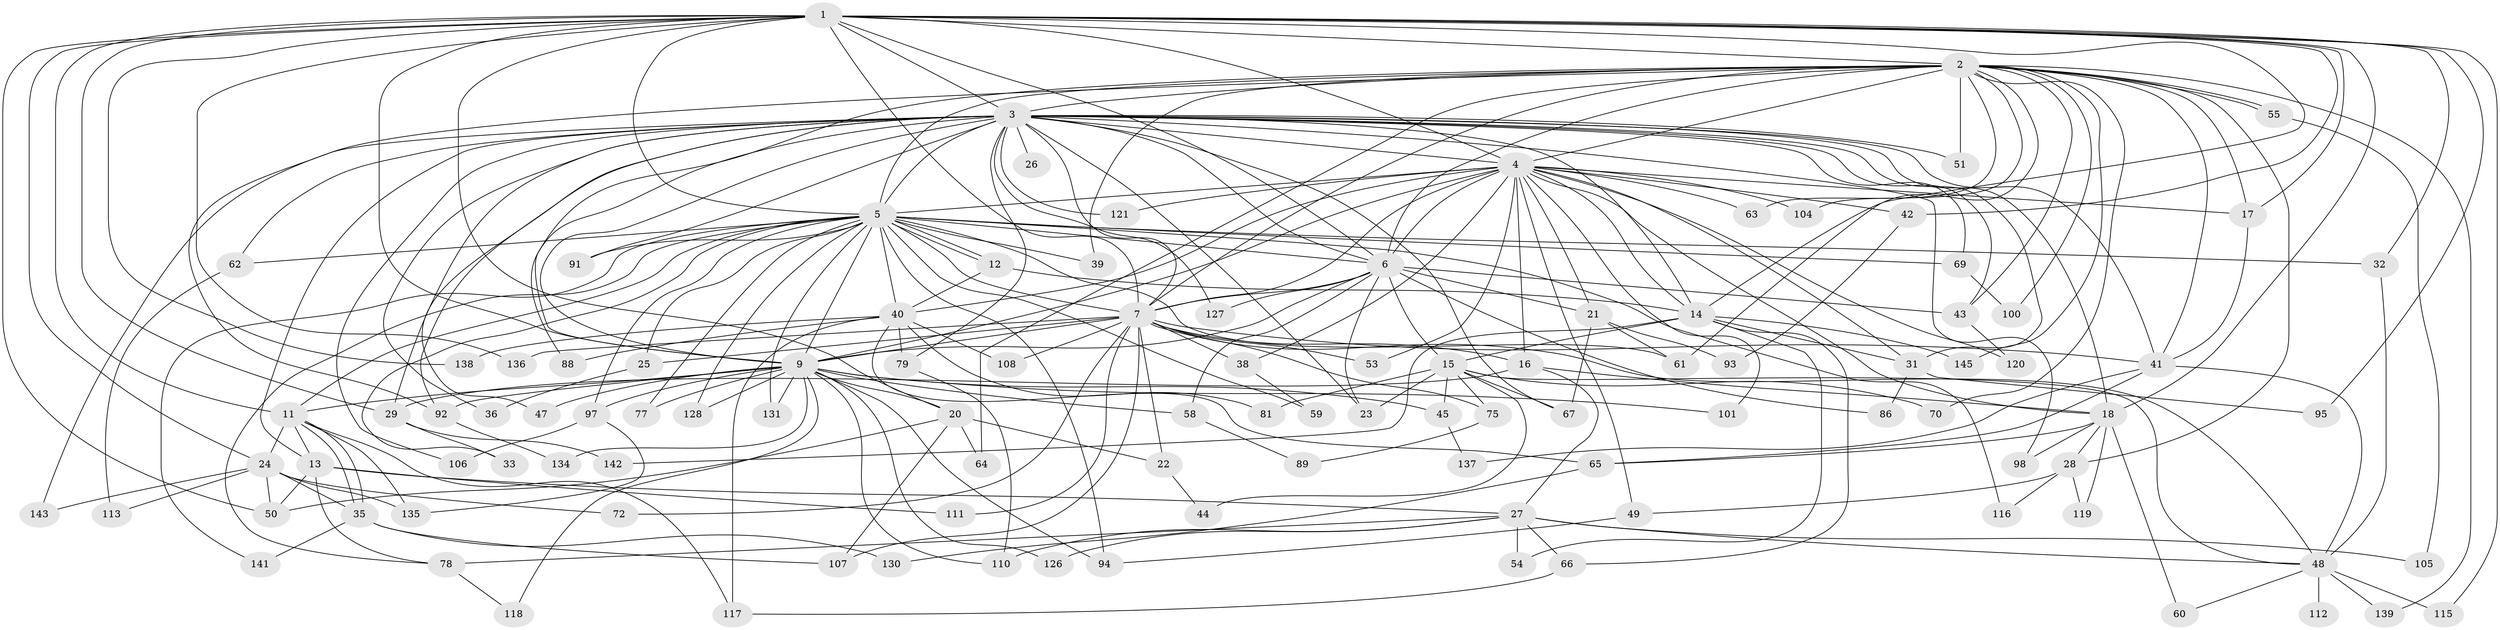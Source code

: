 // Generated by graph-tools (version 1.1) at 2025/51/02/27/25 19:51:44]
// undirected, 108 vertices, 255 edges
graph export_dot {
graph [start="1"]
  node [color=gray90,style=filled];
  1 [super="+103"];
  2 [super="+19"];
  3 [super="+8"];
  4 [super="+80"];
  5 [super="+34"];
  6 [super="+99"];
  7 [super="+71"];
  9 [super="+10"];
  11 [super="+96"];
  12 [super="+85"];
  13 [super="+82"];
  14 [super="+56"];
  15 [super="+87"];
  16 [super="+76"];
  17 [super="+114"];
  18 [super="+46"];
  20 [super="+30"];
  21;
  22;
  23 [super="+129"];
  24 [super="+37"];
  25;
  26;
  27 [super="+90"];
  28 [super="+74"];
  29 [super="+140"];
  31;
  32;
  33;
  35;
  36;
  38;
  39;
  40 [super="+57"];
  41 [super="+52"];
  42;
  43 [super="+84"];
  44;
  45;
  47;
  48 [super="+68"];
  49;
  50 [super="+109"];
  51;
  53;
  54;
  55;
  58;
  59;
  60;
  61 [super="+83"];
  62;
  63;
  64;
  65 [super="+102"];
  66;
  67 [super="+73"];
  69;
  70;
  72;
  75;
  77;
  78 [super="+123"];
  79;
  81;
  86;
  88;
  89;
  91;
  92 [super="+122"];
  93;
  94 [super="+125"];
  95;
  97;
  98;
  100;
  101;
  104;
  105;
  106;
  107 [super="+124"];
  108;
  110 [super="+132"];
  111;
  112;
  113;
  115;
  116;
  117 [super="+133"];
  118;
  119;
  120;
  121;
  126;
  127;
  128;
  130;
  131;
  134;
  135 [super="+144"];
  136;
  137;
  138;
  139;
  141;
  142;
  143;
  145;
  1 -- 2;
  1 -- 3 [weight=2];
  1 -- 4;
  1 -- 5;
  1 -- 6;
  1 -- 7;
  1 -- 9 [weight=2];
  1 -- 11;
  1 -- 17;
  1 -- 18;
  1 -- 20 [weight=2];
  1 -- 24;
  1 -- 29;
  1 -- 32;
  1 -- 42;
  1 -- 95;
  1 -- 115;
  1 -- 136;
  1 -- 138;
  1 -- 14;
  1 -- 50;
  2 -- 3 [weight=2];
  2 -- 4;
  2 -- 5 [weight=3];
  2 -- 6;
  2 -- 7;
  2 -- 9 [weight=2];
  2 -- 28 [weight=2];
  2 -- 39;
  2 -- 41;
  2 -- 51;
  2 -- 55;
  2 -- 55;
  2 -- 63;
  2 -- 64;
  2 -- 70;
  2 -- 92;
  2 -- 100;
  2 -- 104;
  2 -- 139;
  2 -- 145;
  2 -- 61;
  2 -- 17;
  2 -- 43;
  3 -- 4 [weight=2];
  3 -- 5 [weight=2];
  3 -- 6 [weight=3];
  3 -- 7 [weight=2];
  3 -- 9 [weight=4];
  3 -- 13;
  3 -- 14;
  3 -- 26 [weight=2];
  3 -- 41;
  3 -- 47;
  3 -- 69;
  3 -- 88;
  3 -- 98;
  3 -- 106;
  3 -- 121;
  3 -- 79;
  3 -- 143;
  3 -- 23;
  3 -- 91;
  3 -- 31;
  3 -- 36;
  3 -- 43;
  3 -- 51;
  3 -- 62;
  3 -- 127;
  3 -- 92;
  3 -- 18;
  3 -- 29;
  3 -- 67;
  4 -- 5;
  4 -- 6;
  4 -- 7;
  4 -- 9 [weight=2];
  4 -- 14 [weight=2];
  4 -- 16;
  4 -- 17;
  4 -- 18;
  4 -- 21;
  4 -- 31;
  4 -- 38;
  4 -- 40;
  4 -- 42;
  4 -- 49;
  4 -- 53;
  4 -- 63;
  4 -- 101;
  4 -- 104;
  4 -- 120;
  4 -- 121;
  5 -- 6;
  5 -- 7;
  5 -- 9 [weight=2];
  5 -- 12;
  5 -- 12;
  5 -- 25;
  5 -- 32;
  5 -- 33;
  5 -- 59;
  5 -- 62;
  5 -- 69;
  5 -- 77;
  5 -- 78;
  5 -- 94;
  5 -- 97;
  5 -- 116;
  5 -- 128;
  5 -- 141;
  5 -- 131;
  5 -- 39;
  5 -- 91;
  5 -- 61;
  5 -- 40;
  5 -- 11;
  6 -- 7;
  6 -- 9 [weight=2];
  6 -- 15;
  6 -- 21;
  6 -- 23;
  6 -- 43;
  6 -- 58;
  6 -- 86;
  6 -- 127;
  7 -- 9 [weight=2];
  7 -- 16;
  7 -- 22;
  7 -- 25;
  7 -- 38;
  7 -- 53;
  7 -- 75;
  7 -- 111;
  7 -- 136;
  7 -- 72;
  7 -- 41;
  7 -- 107;
  7 -- 108;
  7 -- 48;
  9 -- 45;
  9 -- 47;
  9 -- 77;
  9 -- 97;
  9 -- 118;
  9 -- 128;
  9 -- 131;
  9 -- 134;
  9 -- 101;
  9 -- 11;
  9 -- 110;
  9 -- 20;
  9 -- 58;
  9 -- 92;
  9 -- 126;
  9 -- 94;
  11 -- 13;
  11 -- 24;
  11 -- 35;
  11 -- 35;
  11 -- 117;
  11 -- 135;
  12 -- 40;
  12 -- 14;
  13 -- 27;
  13 -- 111;
  13 -- 50;
  13 -- 78;
  14 -- 15;
  14 -- 54;
  14 -- 66;
  14 -- 142;
  14 -- 145;
  14 -- 31;
  15 -- 44;
  15 -- 45;
  15 -- 67;
  15 -- 70;
  15 -- 75;
  15 -- 81;
  15 -- 48;
  15 -- 23;
  16 -- 27;
  16 -- 29;
  16 -- 18;
  17 -- 41;
  18 -- 28;
  18 -- 65;
  18 -- 98;
  18 -- 119;
  18 -- 60;
  20 -- 22;
  20 -- 64;
  20 -- 50;
  20 -- 107;
  21 -- 61;
  21 -- 67;
  21 -- 93;
  22 -- 44;
  24 -- 50;
  24 -- 113;
  24 -- 35;
  24 -- 135;
  24 -- 72;
  24 -- 143;
  25 -- 36;
  27 -- 54;
  27 -- 66;
  27 -- 78;
  27 -- 126;
  27 -- 110;
  27 -- 48;
  27 -- 105;
  28 -- 49;
  28 -- 116;
  28 -- 119;
  29 -- 33;
  29 -- 142;
  31 -- 86;
  31 -- 95;
  32 -- 48;
  35 -- 107;
  35 -- 130;
  35 -- 141;
  38 -- 59;
  40 -- 65;
  40 -- 79;
  40 -- 81;
  40 -- 138;
  40 -- 117;
  40 -- 88;
  40 -- 108;
  41 -- 48;
  41 -- 137;
  41 -- 65;
  42 -- 93;
  43 -- 120;
  45 -- 137;
  48 -- 60;
  48 -- 112 [weight=2];
  48 -- 115;
  48 -- 139;
  49 -- 94;
  55 -- 105;
  58 -- 89;
  62 -- 113;
  65 -- 130;
  66 -- 117;
  69 -- 100;
  75 -- 89;
  78 -- 118;
  79 -- 110;
  92 -- 134;
  97 -- 106;
  97 -- 135;
}
